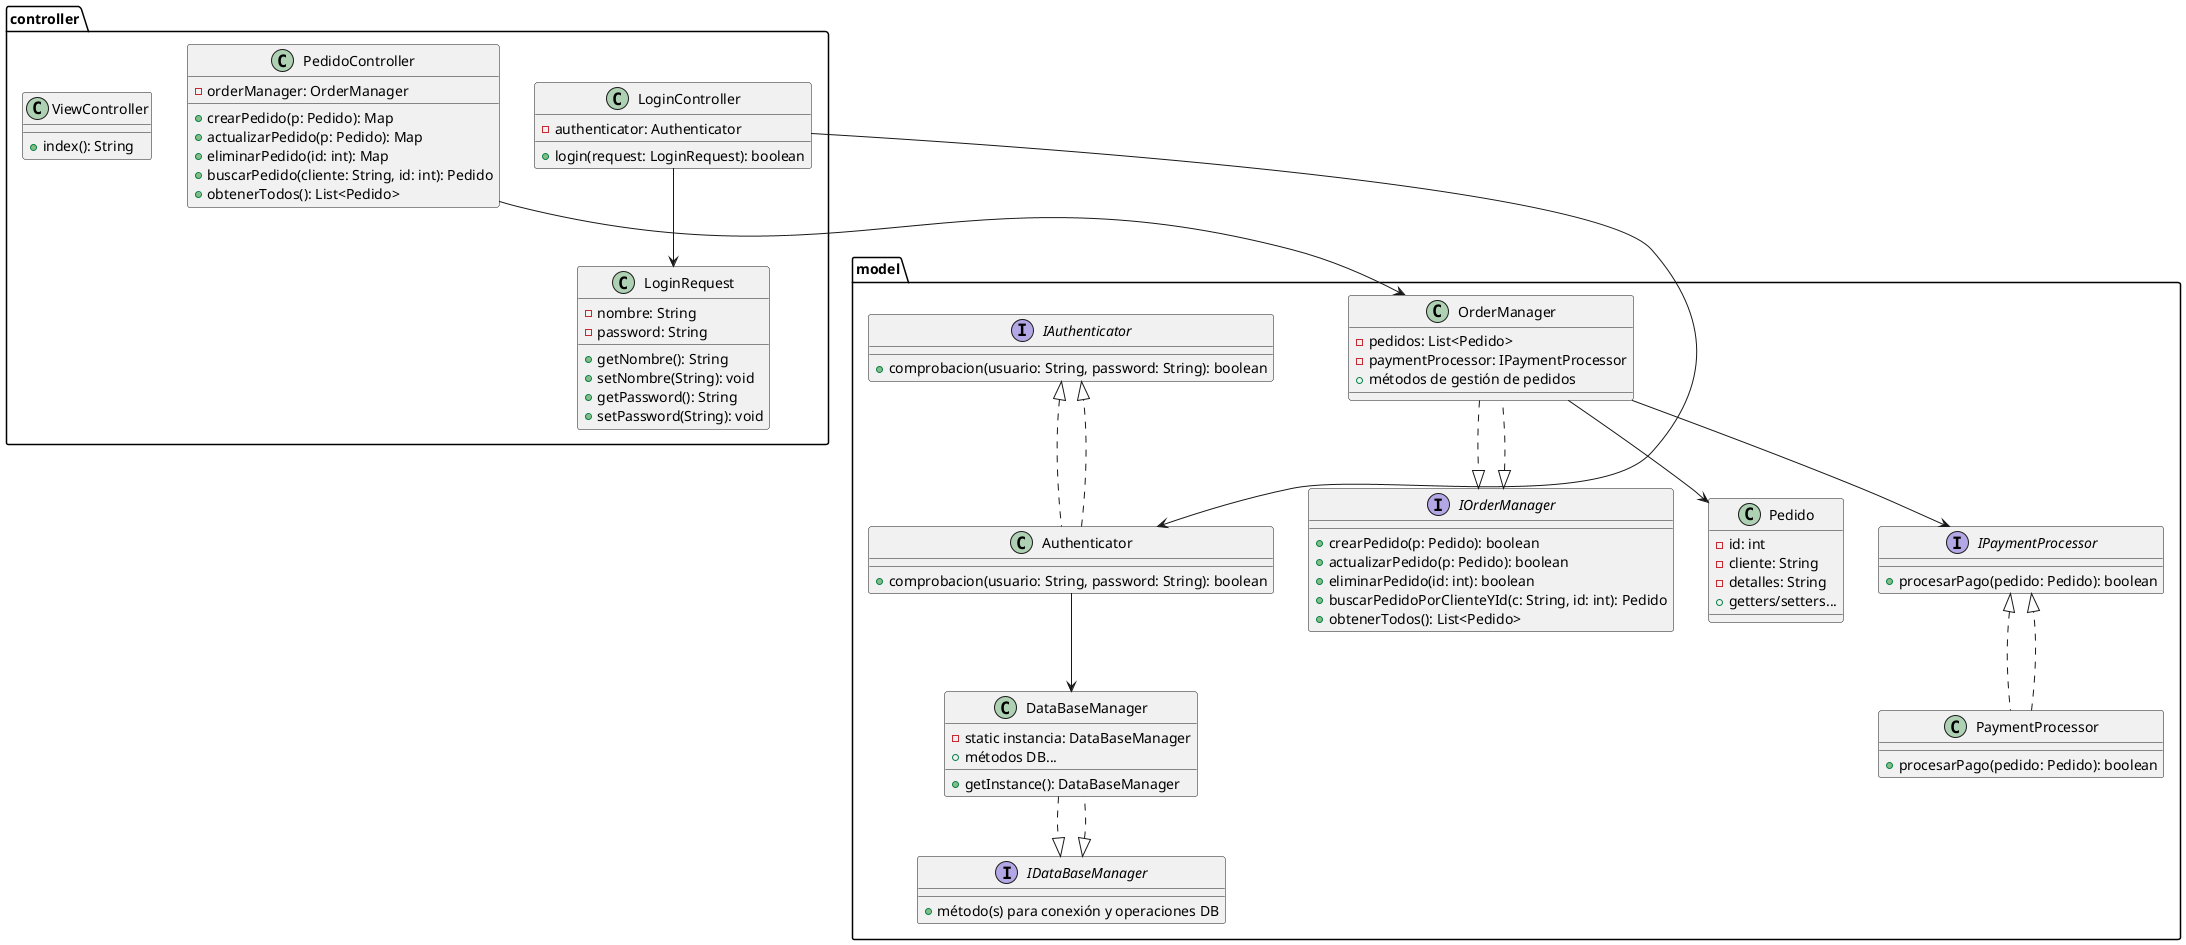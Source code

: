 @startuml UML_Clases_GestionPizzaDiMama

package "controller" {
  class PedidoController {
    - orderManager: OrderManager
    + crearPedido(p: Pedido): Map
    + actualizarPedido(p: Pedido): Map
    + eliminarPedido(id: int): Map
    + buscarPedido(cliente: String, id: int): Pedido
    + obtenerTodos(): List<Pedido>
  }

  class LoginController {
    - authenticator: Authenticator
    + login(request: LoginRequest): boolean
  }

  class ViewController {
    + index(): String
  }

  class LoginRequest {
    - nombre: String
    - password: String
    + getNombre(): String
    + setNombre(String): void
    + getPassword(): String
    + setPassword(String): void
  }
}

package "model" {
  class Pedido {
    - id: int
    - cliente: String
    - detalles: String
    + getters/setters...
  }

  interface IOrderManager {
    + crearPedido(p: Pedido): boolean
    + actualizarPedido(p: Pedido): boolean
    + eliminarPedido(id: int): boolean
    + buscarPedidoPorClienteYId(c: String, id: int): Pedido
    + obtenerTodos(): List<Pedido>
  }

  class OrderManager implements IOrderManager {
    - pedidos: List<Pedido>
    - paymentProcessor: IPaymentProcessor
    + métodos de gestión de pedidos
  }

  interface IPaymentProcessor {
    + procesarPago(pedido: Pedido): boolean
  }

  class PaymentProcessor implements IPaymentProcessor {
    + procesarPago(pedido: Pedido): boolean
  }

  interface IAuthenticator {
    + comprobacion(usuario: String, password: String): boolean
  }

  class Authenticator implements IAuthenticator {
    + comprobacion(usuario: String, password: String): boolean
  }

  interface IDataBaseManager {
    + método(s) para conexión y operaciones DB
  }

  class DataBaseManager implements IDataBaseManager {
    - static instancia: DataBaseManager
    + getInstance(): DataBaseManager
    + métodos DB...
  }
}

PedidoController --> OrderManager
LoginController --> Authenticator
LoginController --> LoginRequest
OrderManager --> Pedido
OrderManager --> IPaymentProcessor
PaymentProcessor ..|> IPaymentProcessor
OrderManager ..|> IOrderManager
Authenticator ..|> IAuthenticator
DataBaseManager ..|> IDataBaseManager
Authenticator --> DataBaseManager

@enduml
